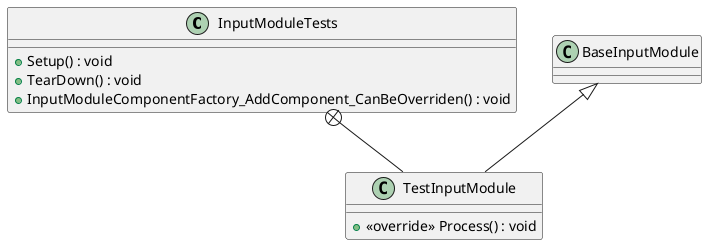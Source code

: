 @startuml
class InputModuleTests {
    + Setup() : void
    + TearDown() : void
    + InputModuleComponentFactory_AddComponent_CanBeOverriden() : void
}
class TestInputModule {
    + <<override>> Process() : void
}
InputModuleTests +-- TestInputModule
BaseInputModule <|-- TestInputModule
@enduml
